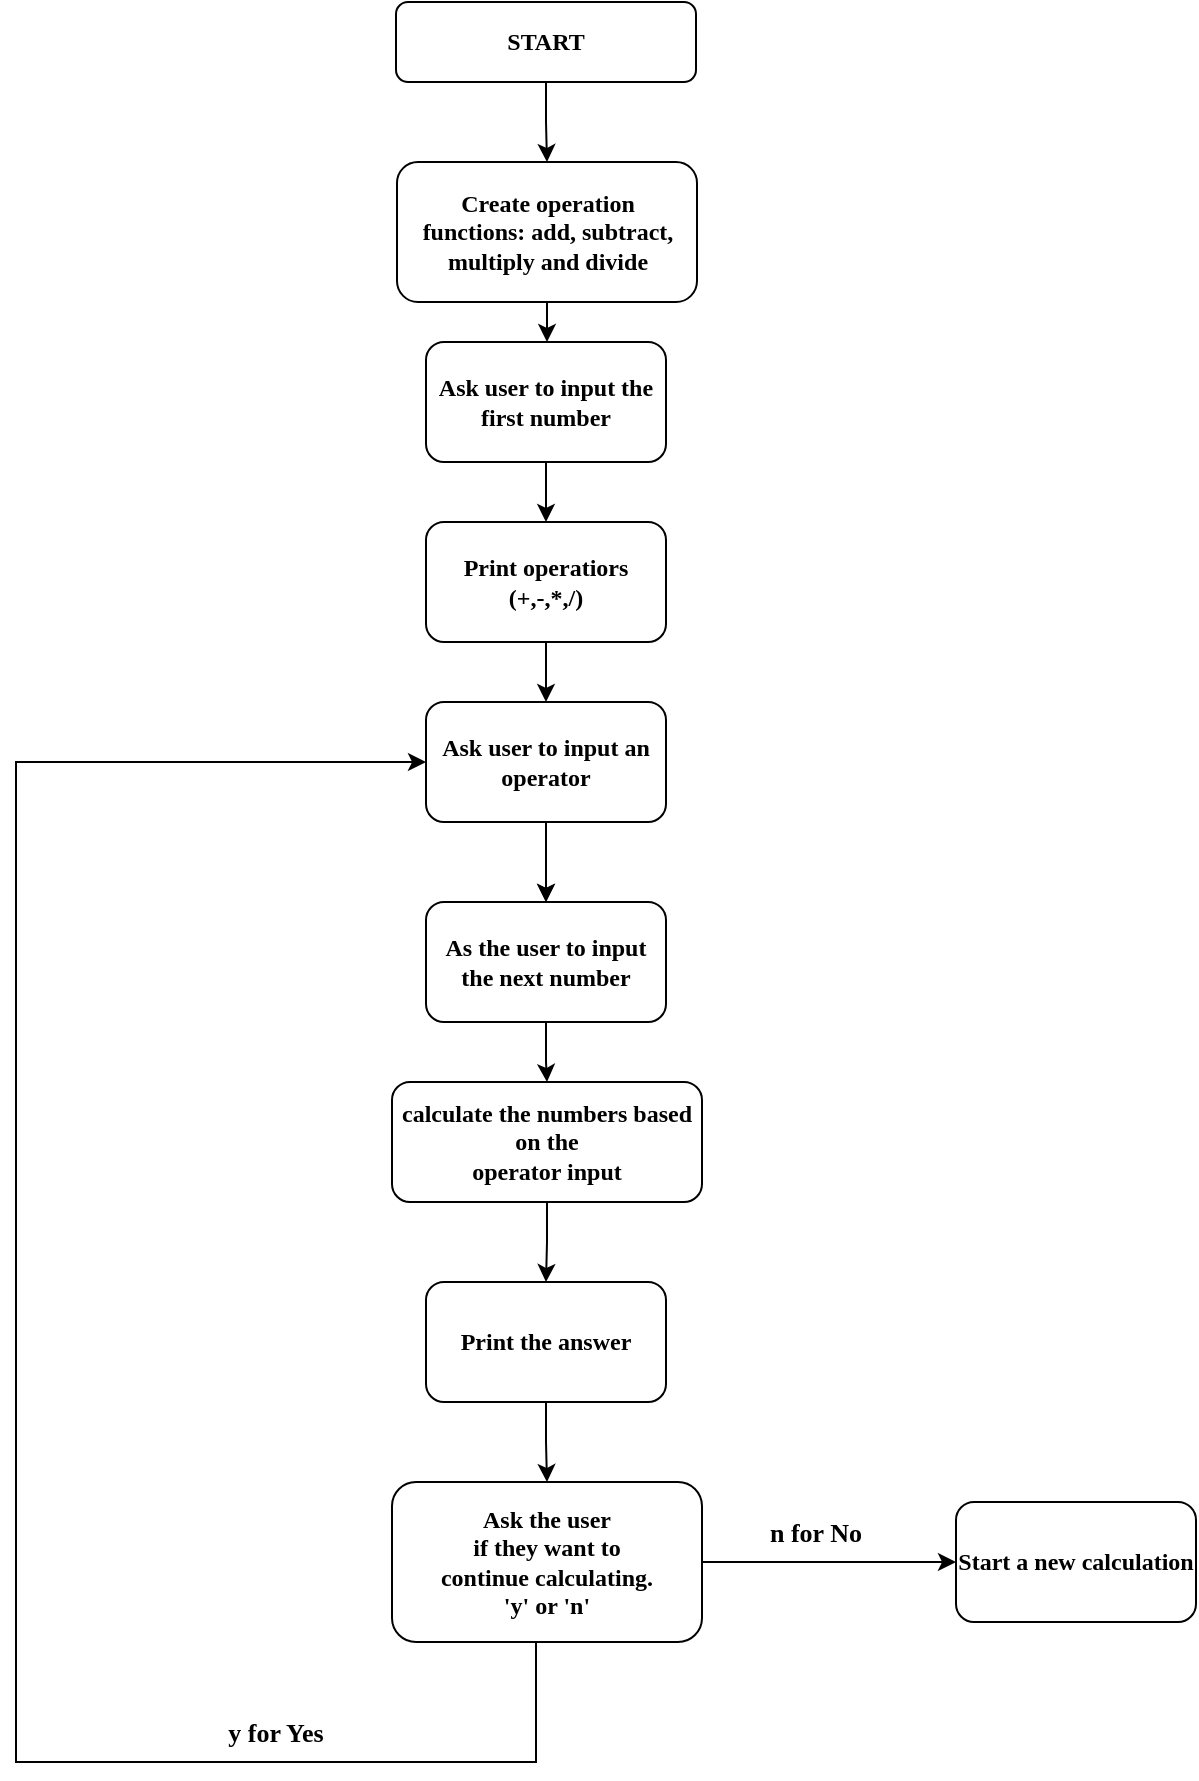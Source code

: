 <mxfile version="22.1.18" type="device">
  <diagram name="Page-1" id="bWRgNKSvvlEqO31y4SQ5">
    <mxGraphModel dx="922" dy="575" grid="1" gridSize="10" guides="1" tooltips="1" connect="1" arrows="1" fold="1" page="1" pageScale="1" pageWidth="850" pageHeight="1100" math="0" shadow="0">
      <root>
        <mxCell id="0" />
        <mxCell id="1" parent="0" />
        <mxCell id="NDc23wZl009bbF-Bav8F-4" style="edgeStyle=orthogonalEdgeStyle;rounded=0;orthogonalLoop=1;jettySize=auto;html=1;entryX=0.5;entryY=0;entryDx=0;entryDy=0;" parent="1" source="NDc23wZl009bbF-Bav8F-1" target="NDc23wZl009bbF-Bav8F-3" edge="1">
          <mxGeometry relative="1" as="geometry" />
        </mxCell>
        <mxCell id="NDc23wZl009bbF-Bav8F-1" value="START" style="rounded=1;whiteSpace=wrap;html=1;fontFamily=Comic Sans MS;fontStyle=1" parent="1" vertex="1">
          <mxGeometry x="350" y="70" width="150" height="40" as="geometry" />
        </mxCell>
        <mxCell id="NDc23wZl009bbF-Bav8F-33" style="edgeStyle=orthogonalEdgeStyle;rounded=0;orthogonalLoop=1;jettySize=auto;html=1;entryX=0.5;entryY=0;entryDx=0;entryDy=0;" parent="1" source="NDc23wZl009bbF-Bav8F-3" target="NDc23wZl009bbF-Bav8F-6" edge="1">
          <mxGeometry relative="1" as="geometry" />
        </mxCell>
        <mxCell id="NDc23wZl009bbF-Bav8F-3" value="Create operation&lt;br&gt;functions: add, subtract, multiply and divide" style="rounded=1;whiteSpace=wrap;html=1;fontFamily=Comic Sans MS;fontStyle=1" parent="1" vertex="1">
          <mxGeometry x="350.5" y="150" width="150" height="70" as="geometry" />
        </mxCell>
        <mxCell id="NDc23wZl009bbF-Bav8F-8" style="edgeStyle=orthogonalEdgeStyle;rounded=0;orthogonalLoop=1;jettySize=auto;html=1;entryX=0.5;entryY=0;entryDx=0;entryDy=0;" parent="1" source="NDc23wZl009bbF-Bav8F-6" target="NDc23wZl009bbF-Bav8F-7" edge="1">
          <mxGeometry relative="1" as="geometry" />
        </mxCell>
        <mxCell id="NDc23wZl009bbF-Bav8F-6" value="Ask user to input the first number" style="rounded=1;whiteSpace=wrap;html=1;fontFamily=Comic Sans MS;fontStyle=1" parent="1" vertex="1">
          <mxGeometry x="365" y="240" width="120" height="60" as="geometry" />
        </mxCell>
        <mxCell id="NDc23wZl009bbF-Bav8F-10" value="" style="edgeStyle=orthogonalEdgeStyle;rounded=0;orthogonalLoop=1;jettySize=auto;html=1;" parent="1" source="NDc23wZl009bbF-Bav8F-7" target="NDc23wZl009bbF-Bav8F-9" edge="1">
          <mxGeometry relative="1" as="geometry" />
        </mxCell>
        <mxCell id="NDc23wZl009bbF-Bav8F-7" value="Print operatiors&lt;br&gt;(+,-,*,/)" style="rounded=1;whiteSpace=wrap;html=1;fontFamily=Comic Sans MS;fontStyle=1" parent="1" vertex="1">
          <mxGeometry x="365" y="330" width="120" height="60" as="geometry" />
        </mxCell>
        <mxCell id="NDc23wZl009bbF-Bav8F-12" value="" style="edgeStyle=orthogonalEdgeStyle;rounded=0;orthogonalLoop=1;jettySize=auto;html=1;" parent="1" source="NDc23wZl009bbF-Bav8F-9" target="NDc23wZl009bbF-Bav8F-11" edge="1">
          <mxGeometry relative="1" as="geometry" />
        </mxCell>
        <mxCell id="NDc23wZl009bbF-Bav8F-13" value="" style="edgeStyle=orthogonalEdgeStyle;rounded=0;orthogonalLoop=1;jettySize=auto;html=1;" parent="1" source="NDc23wZl009bbF-Bav8F-9" target="NDc23wZl009bbF-Bav8F-11" edge="1">
          <mxGeometry relative="1" as="geometry" />
        </mxCell>
        <mxCell id="NDc23wZl009bbF-Bav8F-9" value="Ask user to input an&lt;br&gt;operator" style="whiteSpace=wrap;html=1;rounded=1;fontFamily=Comic Sans MS;fontStyle=1" parent="1" vertex="1">
          <mxGeometry x="365" y="420" width="120" height="60" as="geometry" />
        </mxCell>
        <mxCell id="NDc23wZl009bbF-Bav8F-16" value="" style="edgeStyle=orthogonalEdgeStyle;rounded=0;orthogonalLoop=1;jettySize=auto;html=1;" parent="1" source="NDc23wZl009bbF-Bav8F-11" target="NDc23wZl009bbF-Bav8F-15" edge="1">
          <mxGeometry relative="1" as="geometry" />
        </mxCell>
        <mxCell id="NDc23wZl009bbF-Bav8F-11" value="As the user to input&lt;br&gt;the next number" style="whiteSpace=wrap;html=1;rounded=1;fontFamily=Comic Sans MS;fontStyle=1" parent="1" vertex="1">
          <mxGeometry x="365" y="520" width="120" height="60" as="geometry" />
        </mxCell>
        <mxCell id="NDc23wZl009bbF-Bav8F-18" value="" style="edgeStyle=orthogonalEdgeStyle;rounded=0;orthogonalLoop=1;jettySize=auto;html=1;" parent="1" source="NDc23wZl009bbF-Bav8F-15" target="NDc23wZl009bbF-Bav8F-17" edge="1">
          <mxGeometry relative="1" as="geometry" />
        </mxCell>
        <mxCell id="NDc23wZl009bbF-Bav8F-15" value="calculate the numbers based on the&lt;br&gt;operator input" style="whiteSpace=wrap;html=1;rounded=1;fontFamily=Comic Sans MS;fontStyle=1" parent="1" vertex="1">
          <mxGeometry x="348" y="610" width="155" height="60" as="geometry" />
        </mxCell>
        <mxCell id="NDc23wZl009bbF-Bav8F-20" value="" style="edgeStyle=orthogonalEdgeStyle;rounded=0;orthogonalLoop=1;jettySize=auto;html=1;" parent="1" source="NDc23wZl009bbF-Bav8F-17" target="NDc23wZl009bbF-Bav8F-19" edge="1">
          <mxGeometry relative="1" as="geometry" />
        </mxCell>
        <mxCell id="NDc23wZl009bbF-Bav8F-17" value="Print the answer" style="whiteSpace=wrap;html=1;rounded=1;fontFamily=Comic Sans MS;fontStyle=1" parent="1" vertex="1">
          <mxGeometry x="365" y="710" width="120" height="60" as="geometry" />
        </mxCell>
        <mxCell id="NDc23wZl009bbF-Bav8F-28" style="edgeStyle=orthogonalEdgeStyle;rounded=0;orthogonalLoop=1;jettySize=auto;html=1;entryX=0;entryY=0.5;entryDx=0;entryDy=0;" parent="1" source="NDc23wZl009bbF-Bav8F-19" target="NDc23wZl009bbF-Bav8F-25" edge="1">
          <mxGeometry relative="1" as="geometry" />
        </mxCell>
        <mxCell id="NDc23wZl009bbF-Bav8F-19" value="Ask the user&lt;br&gt;if they want to&lt;br&gt;continue calculating.&lt;br&gt;&#39;y&#39; or &#39;n&#39;" style="whiteSpace=wrap;html=1;rounded=1;fontFamily=Comic Sans MS;fontStyle=1" parent="1" vertex="1">
          <mxGeometry x="348" y="810" width="155" height="80" as="geometry" />
        </mxCell>
        <mxCell id="NDc23wZl009bbF-Bav8F-24" value="&lt;h3 style=&quot;font-size: 13px;&quot;&gt;y for Yes&lt;/h3&gt;" style="text;html=1;strokeColor=none;fillColor=none;align=center;verticalAlign=middle;whiteSpace=wrap;rounded=0;fontFamily=Comic Sans MS;fontStyle=1;fontSize=13;" parent="1" vertex="1">
          <mxGeometry x="250" y="920" width="80" height="30" as="geometry" />
        </mxCell>
        <mxCell id="NDc23wZl009bbF-Bav8F-25" value="Start a new calculation" style="whiteSpace=wrap;html=1;rounded=1;fontFamily=Comic Sans MS;fontStyle=1" parent="1" vertex="1">
          <mxGeometry x="630" y="820" width="120" height="60" as="geometry" />
        </mxCell>
        <mxCell id="NDc23wZl009bbF-Bav8F-27" value="n for No" style="text;html=1;strokeColor=none;fillColor=none;align=center;verticalAlign=middle;whiteSpace=wrap;rounded=0;fontStyle=1;fontFamily=Comic Sans MS;fontSize=13;" parent="1" vertex="1">
          <mxGeometry x="530" y="820" width="60" height="30" as="geometry" />
        </mxCell>
        <mxCell id="NDc23wZl009bbF-Bav8F-29" value="" style="endArrow=classic;html=1;rounded=0;entryX=0;entryY=0.5;entryDx=0;entryDy=0;" parent="1" edge="1">
          <mxGeometry width="50" height="50" relative="1" as="geometry">
            <mxPoint x="420" y="890" as="sourcePoint" />
            <mxPoint x="365" y="450" as="targetPoint" />
            <Array as="points">
              <mxPoint x="420" y="950" />
              <mxPoint x="160" y="950" />
              <mxPoint x="160" y="850" />
              <mxPoint x="160" y="450" />
              <mxPoint x="285" y="450" />
            </Array>
          </mxGeometry>
        </mxCell>
      </root>
    </mxGraphModel>
  </diagram>
</mxfile>

